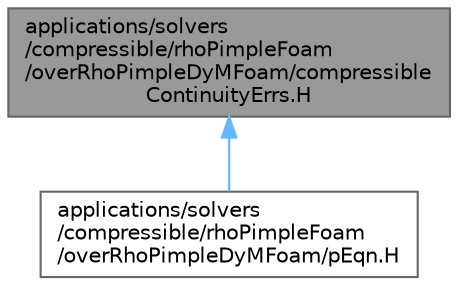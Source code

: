 digraph "applications/solvers/compressible/rhoPimpleFoam/overRhoPimpleDyMFoam/compressibleContinuityErrs.H"
{
 // LATEX_PDF_SIZE
  bgcolor="transparent";
  edge [fontname=Helvetica,fontsize=10,labelfontname=Helvetica,labelfontsize=10];
  node [fontname=Helvetica,fontsize=10,shape=box,height=0.2,width=0.4];
  Node1 [id="Node000001",label="applications/solvers\l/compressible/rhoPimpleFoam\l/overRhoPimpleDyMFoam/compressible\lContinuityErrs.H",height=0.2,width=0.4,color="gray40", fillcolor="grey60", style="filled", fontcolor="black",tooltip="Calculates and prints the continuity errors."];
  Node1 -> Node2 [id="edge1_Node000001_Node000002",dir="back",color="steelblue1",style="solid",tooltip=" "];
  Node2 [id="Node000002",label="applications/solvers\l/compressible/rhoPimpleFoam\l/overRhoPimpleDyMFoam/pEqn.H",height=0.2,width=0.4,color="grey40", fillcolor="white", style="filled",URL="$compressible_2rhoPimpleFoam_2overRhoPimpleDyMFoam_2pEqn_8H.html",tooltip=" "];
}
